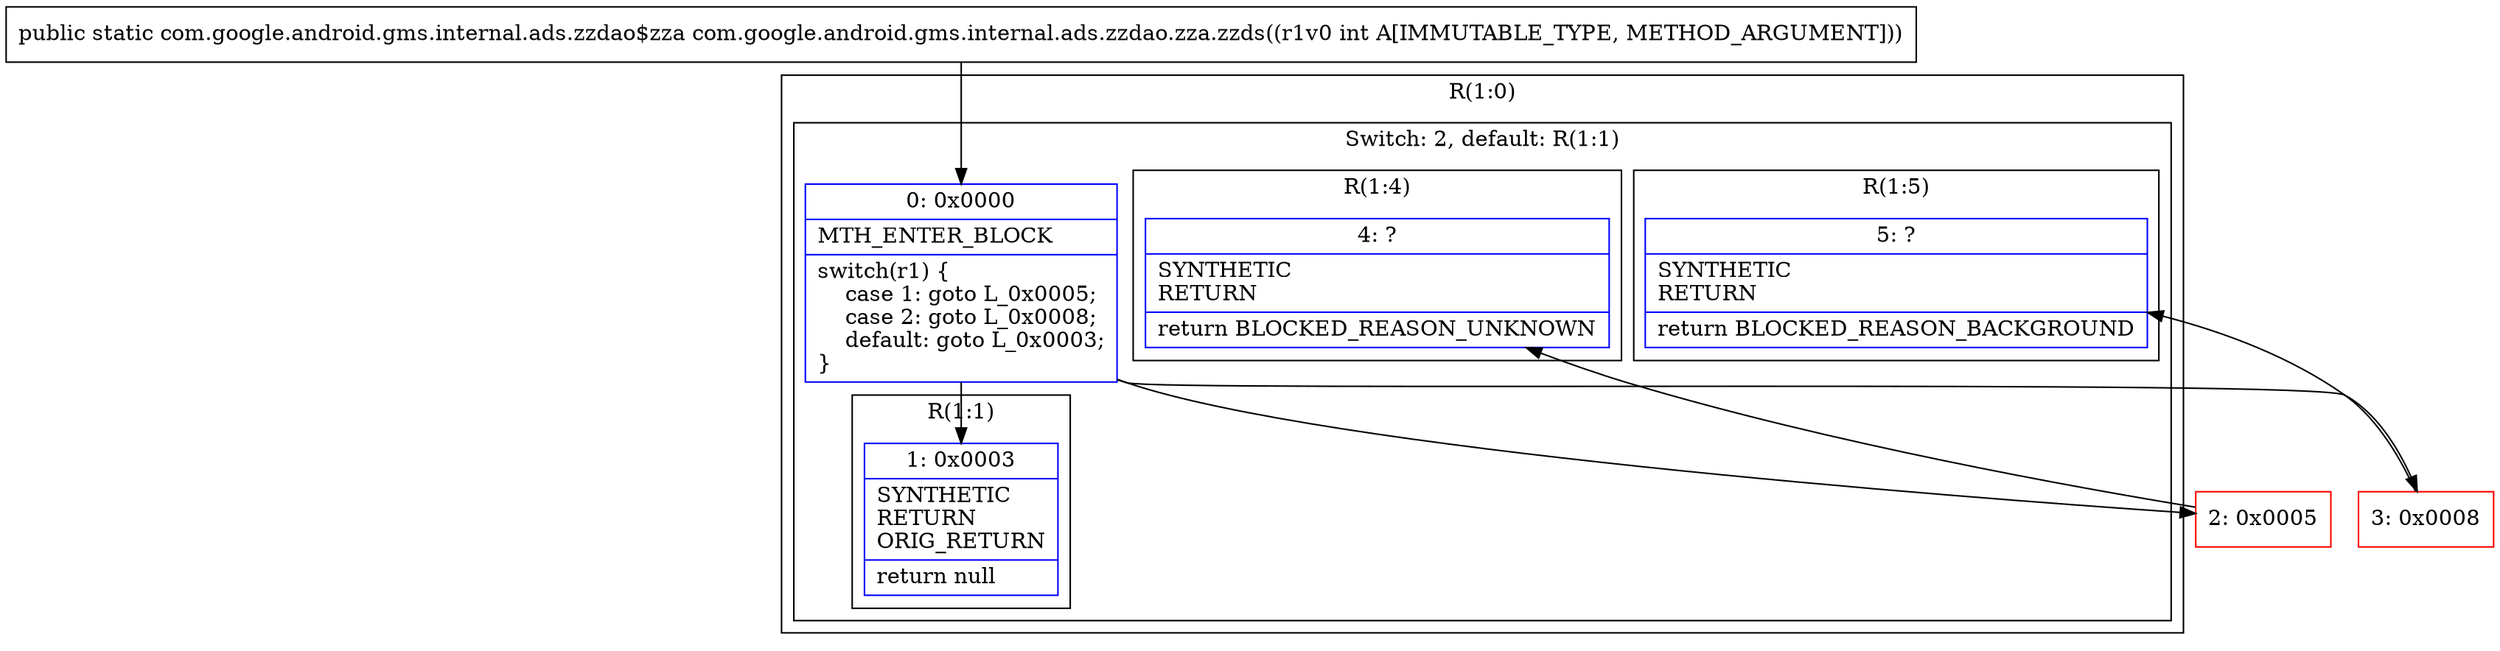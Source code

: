 digraph "CFG forcom.google.android.gms.internal.ads.zzdao.zza.zzds(I)Lcom\/google\/android\/gms\/internal\/ads\/zzdao$zza;" {
subgraph cluster_Region_775488373 {
label = "R(1:0)";
node [shape=record,color=blue];
subgraph cluster_SwitchRegion_838088541 {
label = "Switch: 2, default: R(1:1)";
node [shape=record,color=blue];
Node_0 [shape=record,label="{0\:\ 0x0000|MTH_ENTER_BLOCK\l|switch(r1) \{\l    case 1: goto L_0x0005;\l    case 2: goto L_0x0008;\l    default: goto L_0x0003;\l\}\l}"];
subgraph cluster_Region_630010366 {
label = "R(1:4)";
node [shape=record,color=blue];
Node_4 [shape=record,label="{4\:\ ?|SYNTHETIC\lRETURN\l|return BLOCKED_REASON_UNKNOWN\l}"];
}
subgraph cluster_Region_828693104 {
label = "R(1:5)";
node [shape=record,color=blue];
Node_5 [shape=record,label="{5\:\ ?|SYNTHETIC\lRETURN\l|return BLOCKED_REASON_BACKGROUND\l}"];
}
subgraph cluster_Region_1470125442 {
label = "R(1:1)";
node [shape=record,color=blue];
Node_1 [shape=record,label="{1\:\ 0x0003|SYNTHETIC\lRETURN\lORIG_RETURN\l|return null\l}"];
}
}
}
Node_2 [shape=record,color=red,label="{2\:\ 0x0005}"];
Node_3 [shape=record,color=red,label="{3\:\ 0x0008}"];
MethodNode[shape=record,label="{public static com.google.android.gms.internal.ads.zzdao$zza com.google.android.gms.internal.ads.zzdao.zza.zzds((r1v0 int A[IMMUTABLE_TYPE, METHOD_ARGUMENT])) }"];
MethodNode -> Node_0;
Node_0 -> Node_1;
Node_0 -> Node_2;
Node_0 -> Node_3;
Node_2 -> Node_4;
Node_3 -> Node_5;
}

